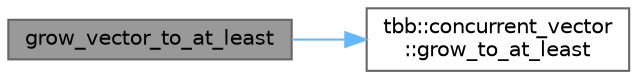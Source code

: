 digraph "grow_vector_to_at_least"
{
 // LATEX_PDF_SIZE
  bgcolor="transparent";
  edge [fontname=Helvetica,fontsize=10,labelfontname=Helvetica,labelfontsize=10];
  node [fontname=Helvetica,fontsize=10,shape=box,height=0.2,width=0.4];
  rankdir="LR";
  Node1 [id="Node000001",label="grow_vector_to_at_least",height=0.2,width=0.4,color="gray40", fillcolor="grey60", style="filled", fontcolor="black",tooltip=" "];
  Node1 -> Node2 [id="edge2_Node000001_Node000002",color="steelblue1",style="solid",tooltip=" "];
  Node2 [id="Node000002",label="tbb::concurrent_vector\l::grow_to_at_least",height=0.2,width=0.4,color="grey40", fillcolor="white", style="filled",URL="$classtbb_1_1concurrent__vector.html#a0318df2adb8e0a9c0af964ca7659e1d6",tooltip="Append minimal sequence of elements such that size()>=n."];
}
